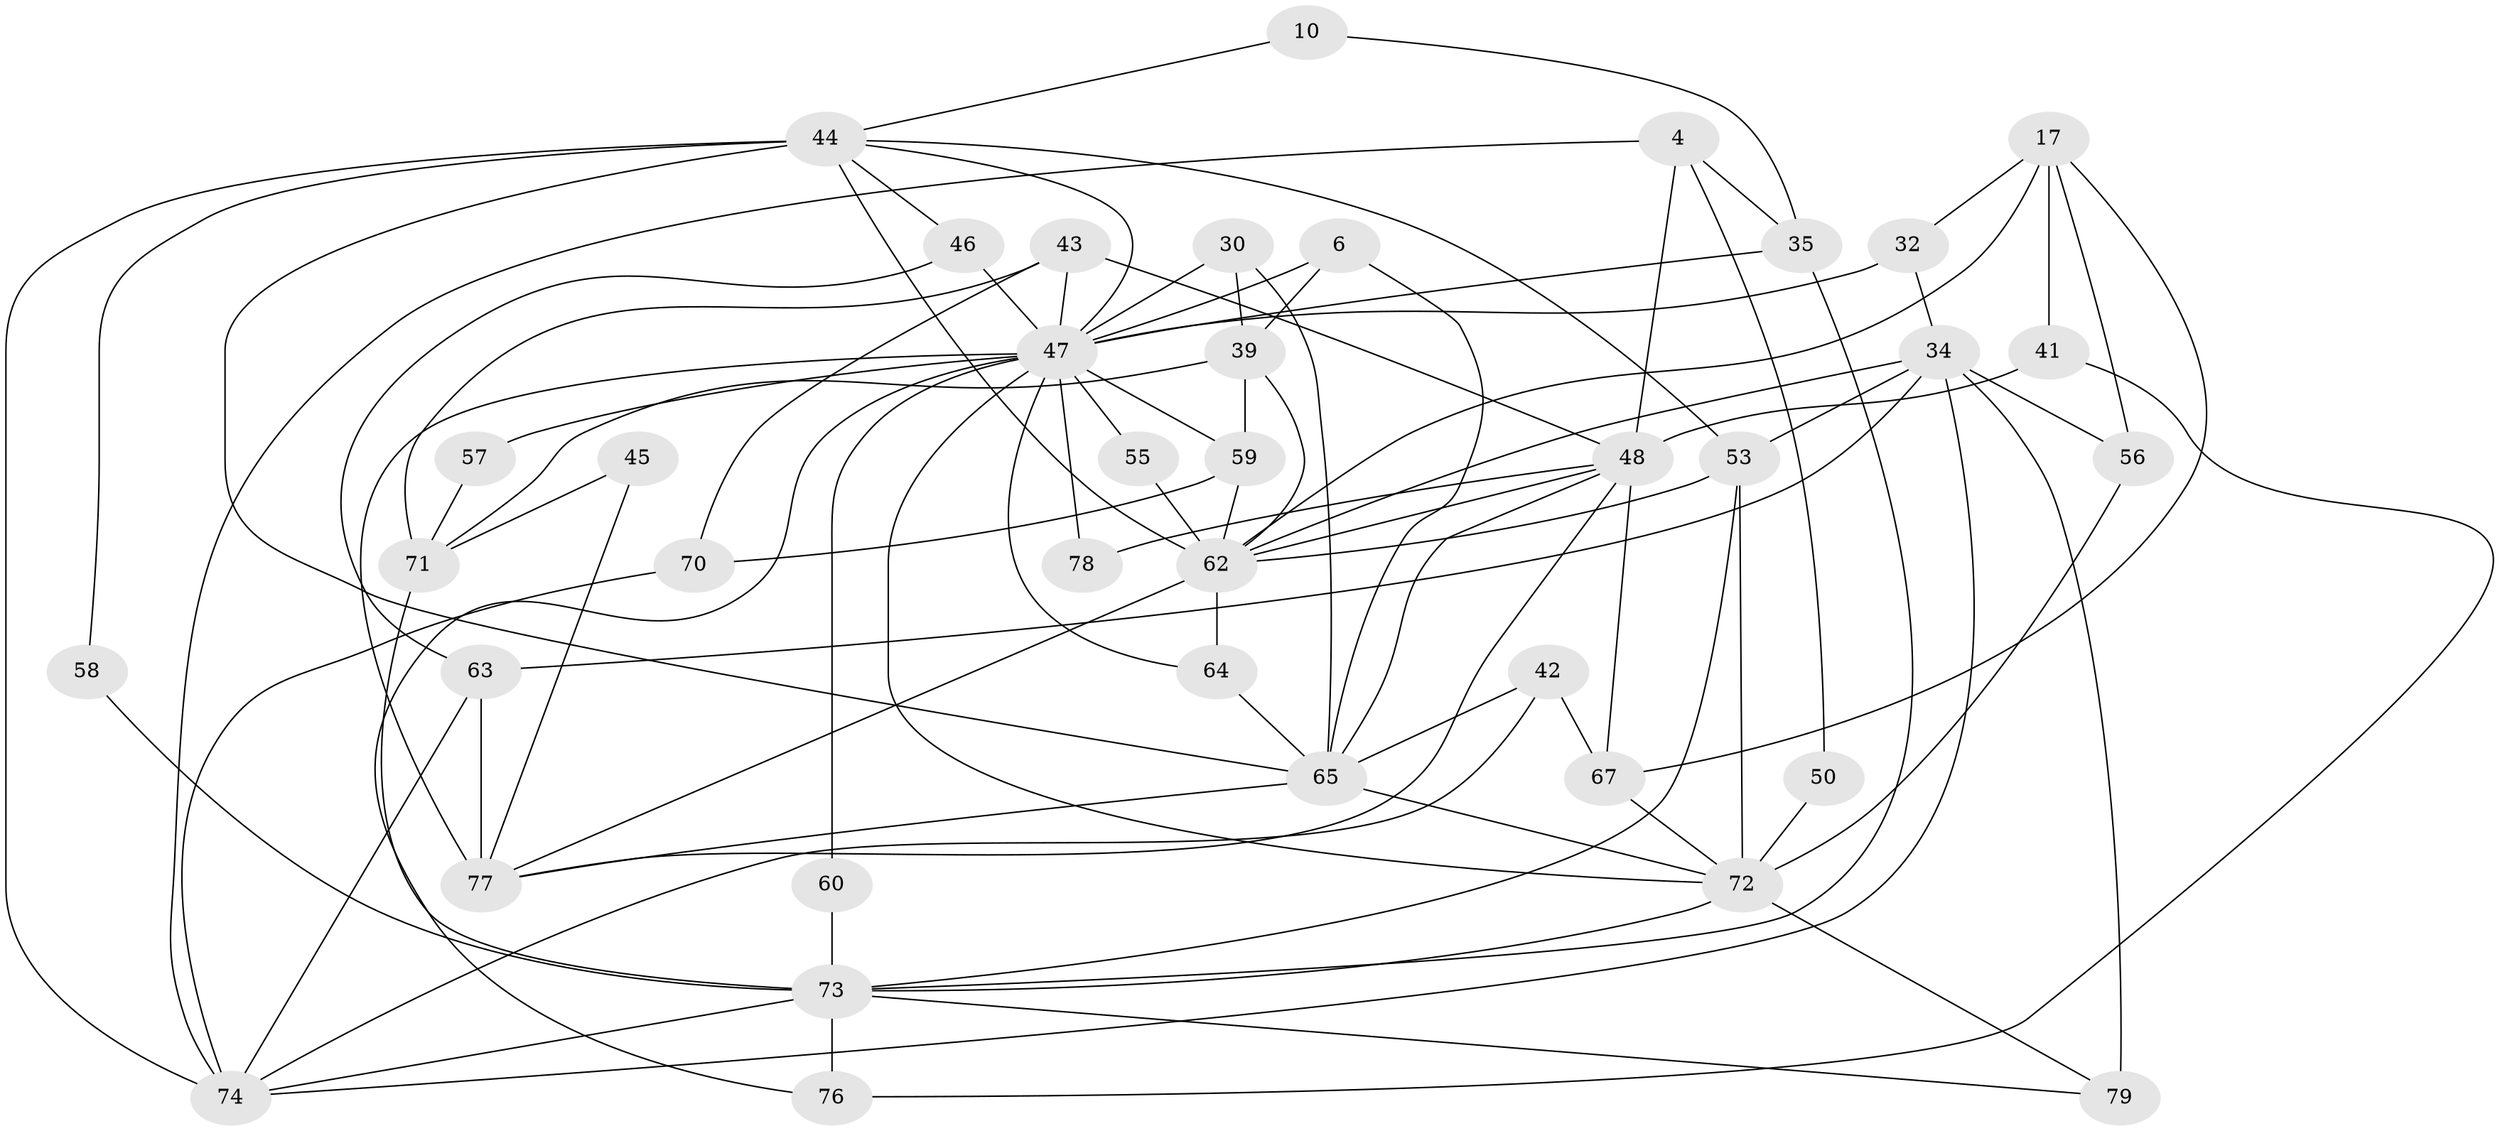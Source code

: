 // original degree distribution, {2: 0.17721518987341772, 4: 0.3037974683544304, 3: 0.24050632911392406, 6: 0.0759493670886076, 7: 0.06329113924050633, 5: 0.11392405063291139, 8: 0.012658227848101266, 11: 0.012658227848101266}
// Generated by graph-tools (version 1.1) at 2025/52/03/09/25 04:52:12]
// undirected, 39 vertices, 90 edges
graph export_dot {
graph [start="1"]
  node [color=gray90,style=filled];
  4;
  6;
  10;
  17;
  30;
  32 [super="+5"];
  34 [super="+9"];
  35;
  39 [super="+22"];
  41;
  42;
  43;
  44;
  45;
  46;
  47 [super="+15+20+40"];
  48 [super="+11+25"];
  50;
  53 [super="+3+27"];
  55;
  56;
  57;
  58;
  59 [super="+51+54"];
  60;
  62 [super="+52+61"];
  63 [super="+26+21"];
  64;
  65 [super="+1+31"];
  67;
  70 [super="+36"];
  71 [super="+68"];
  72 [super="+66"];
  73 [super="+49"];
  74 [super="+24"];
  76;
  77 [super="+75"];
  78;
  79 [super="+37"];
  4 -- 35;
  4 -- 50;
  4 -- 74;
  4 -- 48;
  6 -- 65;
  6 -- 39 [weight=2];
  6 -- 47;
  10 -- 35;
  10 -- 44;
  17 -- 41;
  17 -- 67;
  17 -- 32;
  17 -- 56;
  17 -- 62;
  30 -- 39 [weight=2];
  30 -- 65;
  30 -- 47 [weight=2];
  32 -- 34;
  32 -- 47;
  34 -- 74;
  34 -- 53 [weight=2];
  34 -- 56;
  34 -- 63 [weight=2];
  34 -- 62;
  34 -- 79;
  35 -- 73;
  35 -- 47;
  39 -- 59;
  39 -- 71;
  39 -- 62;
  41 -- 76;
  41 -- 48;
  42 -- 67;
  42 -- 65;
  42 -- 74;
  43 -- 48;
  43 -- 47 [weight=2];
  43 -- 70 [weight=2];
  43 -- 71 [weight=2];
  44 -- 46;
  44 -- 58;
  44 -- 62 [weight=3];
  44 -- 74 [weight=2];
  44 -- 53;
  44 -- 47;
  44 -- 65;
  45 -- 71;
  45 -- 77;
  46 -- 63;
  46 -- 47;
  47 -- 77 [weight=5];
  47 -- 78 [weight=2];
  47 -- 72 [weight=2];
  47 -- 76;
  47 -- 60;
  47 -- 64;
  47 -- 55;
  47 -- 57;
  47 -- 59 [weight=3];
  48 -- 77;
  48 -- 62 [weight=3];
  48 -- 78 [weight=2];
  48 -- 65;
  48 -- 67;
  50 -- 72;
  53 -- 72 [weight=2];
  53 -- 73;
  53 -- 62;
  55 -- 62;
  56 -- 72;
  57 -- 71;
  58 -- 73;
  59 -- 62;
  59 -- 70;
  60 -- 73;
  62 -- 64;
  62 -- 77;
  63 -- 77 [weight=2];
  63 -- 74;
  64 -- 65;
  65 -- 72;
  65 -- 77;
  67 -- 72;
  70 -- 74;
  71 -- 73 [weight=2];
  72 -- 73 [weight=2];
  72 -- 79;
  73 -- 76;
  73 -- 74 [weight=2];
  73 -- 79;
}
